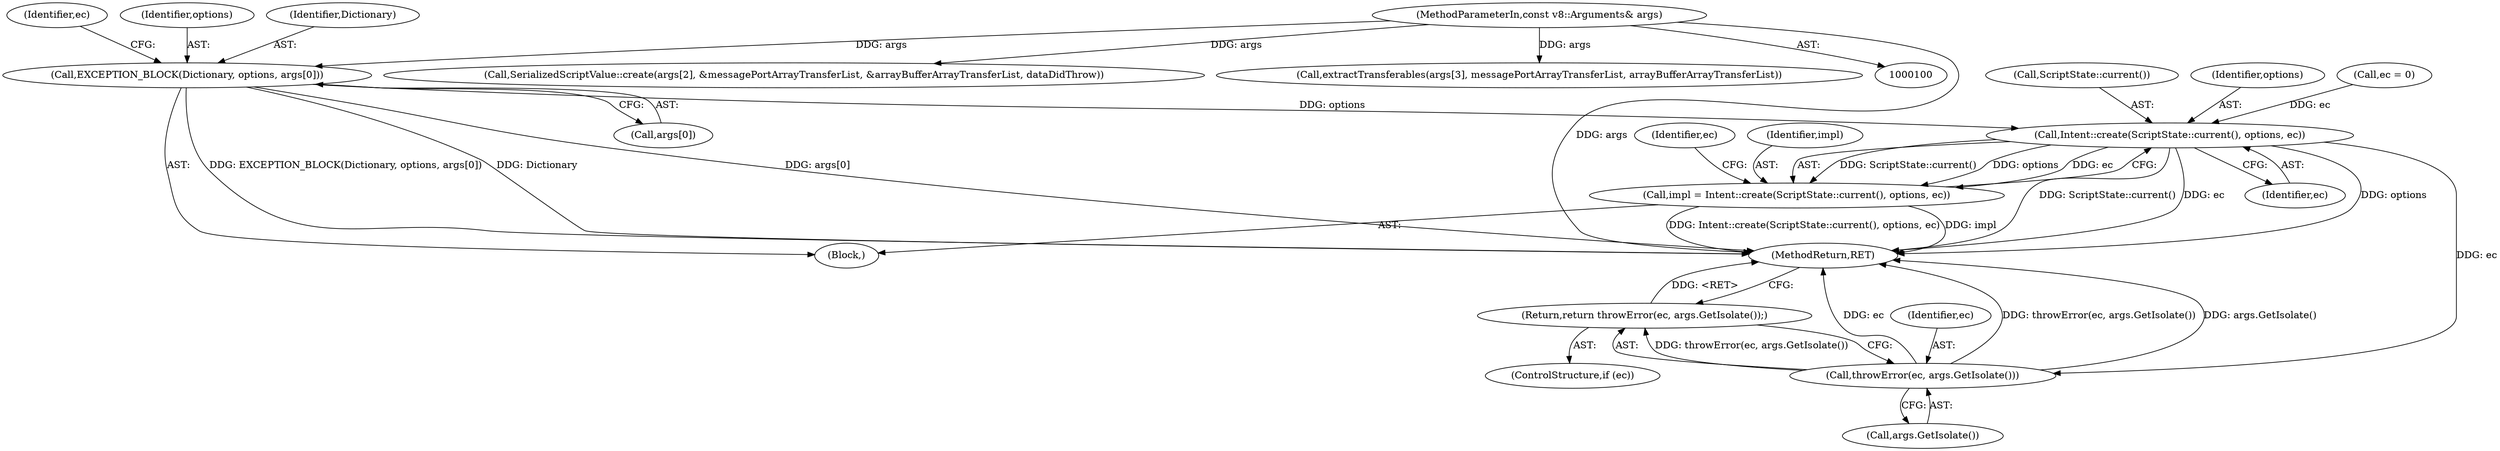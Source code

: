 digraph "0_Chrome_e9372a1bfd3588a80fcf49aa07321f0971dd6091_52@array" {
"1000128" [label="(Call,EXCEPTION_BLOCK(Dictionary, options, args[0]))"];
"1000101" [label="(MethodParameterIn,const v8::Arguments& args)"];
"1000141" [label="(Call,Intent::create(ScriptState::current(), options, ec))"];
"1000139" [label="(Call,impl = Intent::create(ScriptState::current(), options, ec))"];
"1000148" [label="(Call,throwError(ec, args.GetIsolate()))"];
"1000147" [label="(Return,return throwError(ec, args.GetIsolate());)"];
"1000127" [label="(Block,)"];
"1000141" [label="(Call,Intent::create(ScriptState::current(), options, ec))"];
"1000139" [label="(Call,impl = Intent::create(ScriptState::current(), options, ec))"];
"1000194" [label="(Call,SerializedScriptValue::create(args[2], &messagePortArrayTransferList, &arrayBufferArrayTransferList, dataDidThrow))"];
"1000136" [label="(Identifier,ec)"];
"1000131" [label="(Call,args[0])"];
"1000130" [label="(Identifier,options)"];
"1000128" [label="(Call,EXCEPTION_BLOCK(Dictionary, options, args[0]))"];
"1000142" [label="(Call,ScriptState::current())"];
"1000101" [label="(MethodParameterIn,const v8::Arguments& args)"];
"1000149" [label="(Identifier,ec)"];
"1000148" [label="(Call,throwError(ec, args.GetIsolate()))"];
"1000129" [label="(Identifier,Dictionary)"];
"1000150" [label="(Call,args.GetIsolate())"];
"1000146" [label="(Identifier,ec)"];
"1000143" [label="(Identifier,options)"];
"1000147" [label="(Return,return throwError(ec, args.GetIsolate());)"];
"1000144" [label="(Identifier,ec)"];
"1000238" [label="(MethodReturn,RET)"];
"1000135" [label="(Call,ec = 0)"];
"1000145" [label="(ControlStructure,if (ec))"];
"1000140" [label="(Identifier,impl)"];
"1000178" [label="(Call,extractTransferables(args[3], messagePortArrayTransferList, arrayBufferArrayTransferList))"];
"1000128" -> "1000127"  [label="AST: "];
"1000128" -> "1000131"  [label="CFG: "];
"1000129" -> "1000128"  [label="AST: "];
"1000130" -> "1000128"  [label="AST: "];
"1000131" -> "1000128"  [label="AST: "];
"1000136" -> "1000128"  [label="CFG: "];
"1000128" -> "1000238"  [label="DDG: EXCEPTION_BLOCK(Dictionary, options, args[0])"];
"1000128" -> "1000238"  [label="DDG: Dictionary"];
"1000128" -> "1000238"  [label="DDG: args[0]"];
"1000101" -> "1000128"  [label="DDG: args"];
"1000128" -> "1000141"  [label="DDG: options"];
"1000101" -> "1000100"  [label="AST: "];
"1000101" -> "1000238"  [label="DDG: args"];
"1000101" -> "1000178"  [label="DDG: args"];
"1000101" -> "1000194"  [label="DDG: args"];
"1000141" -> "1000139"  [label="AST: "];
"1000141" -> "1000144"  [label="CFG: "];
"1000142" -> "1000141"  [label="AST: "];
"1000143" -> "1000141"  [label="AST: "];
"1000144" -> "1000141"  [label="AST: "];
"1000139" -> "1000141"  [label="CFG: "];
"1000141" -> "1000238"  [label="DDG: ScriptState::current()"];
"1000141" -> "1000238"  [label="DDG: ec"];
"1000141" -> "1000238"  [label="DDG: options"];
"1000141" -> "1000139"  [label="DDG: ScriptState::current()"];
"1000141" -> "1000139"  [label="DDG: options"];
"1000141" -> "1000139"  [label="DDG: ec"];
"1000135" -> "1000141"  [label="DDG: ec"];
"1000141" -> "1000148"  [label="DDG: ec"];
"1000139" -> "1000127"  [label="AST: "];
"1000140" -> "1000139"  [label="AST: "];
"1000146" -> "1000139"  [label="CFG: "];
"1000139" -> "1000238"  [label="DDG: Intent::create(ScriptState::current(), options, ec)"];
"1000139" -> "1000238"  [label="DDG: impl"];
"1000148" -> "1000147"  [label="AST: "];
"1000148" -> "1000150"  [label="CFG: "];
"1000149" -> "1000148"  [label="AST: "];
"1000150" -> "1000148"  [label="AST: "];
"1000147" -> "1000148"  [label="CFG: "];
"1000148" -> "1000238"  [label="DDG: ec"];
"1000148" -> "1000238"  [label="DDG: throwError(ec, args.GetIsolate())"];
"1000148" -> "1000238"  [label="DDG: args.GetIsolate()"];
"1000148" -> "1000147"  [label="DDG: throwError(ec, args.GetIsolate())"];
"1000147" -> "1000145"  [label="AST: "];
"1000238" -> "1000147"  [label="CFG: "];
"1000147" -> "1000238"  [label="DDG: <RET>"];
}
